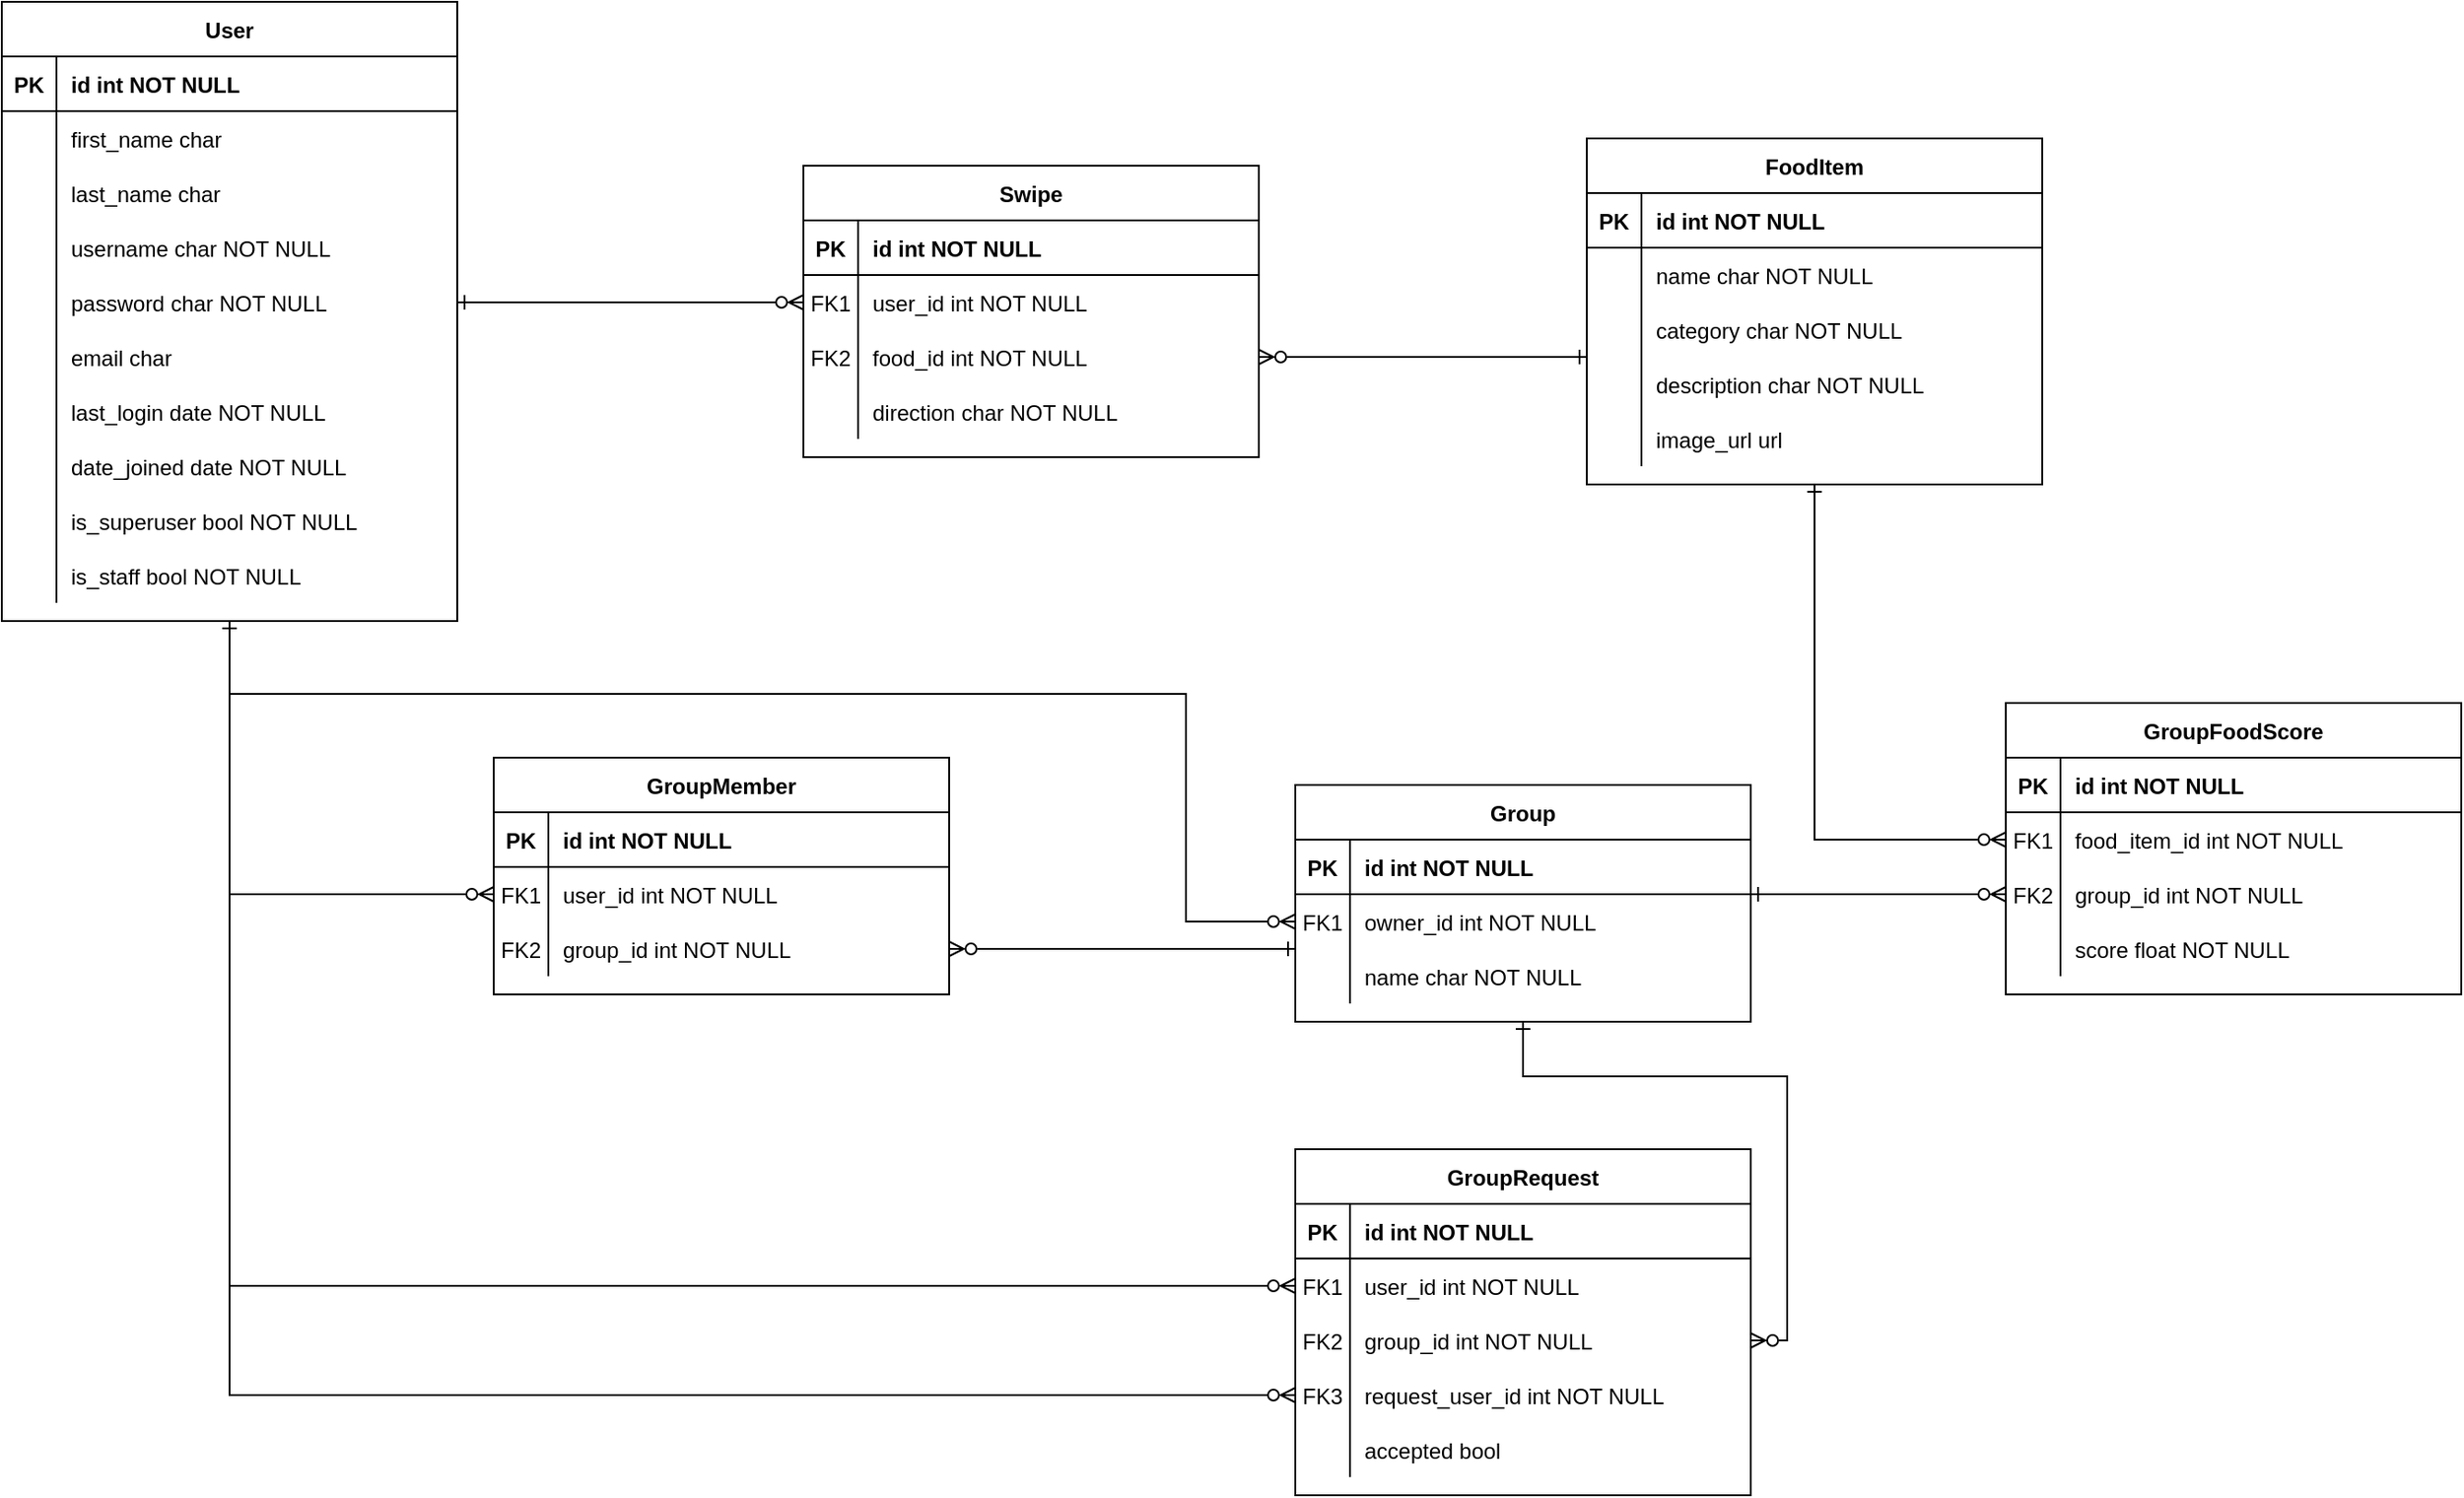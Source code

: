 <mxfile version="26.1.1">
  <diagram id="R2lEEEUBdFMjLlhIrx00" name="Page-1">
    <mxGraphModel dx="1530" dy="930" grid="1" gridSize="10" guides="1" tooltips="1" connect="1" arrows="1" fold="1" page="0" pageScale="1" pageWidth="850" pageHeight="1100" math="0" shadow="0" extFonts="Permanent Marker^https://fonts.googleapis.com/css?family=Permanent+Marker">
      <root>
        <mxCell id="0" />
        <mxCell id="1" parent="0" />
        <mxCell id="mdGpPPyWuQmpUNpo9p77-39" value="User" style="shape=table;startSize=30;container=1;collapsible=1;childLayout=tableLayout;fixedRows=1;rowLines=0;fontStyle=1;align=center;resizeLast=1;movable=1;resizable=1;rotatable=1;deletable=1;editable=1;locked=0;connectable=1;gradientColor=none;" parent="1" vertex="1">
          <mxGeometry x="300" y="380" width="250" height="340" as="geometry">
            <mxRectangle x="300" y="380" width="100" height="30" as="alternateBounds" />
          </mxGeometry>
        </mxCell>
        <mxCell id="mdGpPPyWuQmpUNpo9p77-40" value="" style="shape=partialRectangle;collapsible=0;dropTarget=0;pointerEvents=0;fillColor=none;points=[[0,0.5],[1,0.5]];portConstraint=eastwest;top=0;left=0;right=0;bottom=1;" parent="mdGpPPyWuQmpUNpo9p77-39" vertex="1">
          <mxGeometry y="30" width="250" height="30" as="geometry" />
        </mxCell>
        <mxCell id="mdGpPPyWuQmpUNpo9p77-41" value="PK" style="shape=partialRectangle;overflow=hidden;connectable=0;fillColor=none;top=0;left=0;bottom=0;right=0;fontStyle=1;" parent="mdGpPPyWuQmpUNpo9p77-40" vertex="1">
          <mxGeometry width="30" height="30" as="geometry">
            <mxRectangle width="30" height="30" as="alternateBounds" />
          </mxGeometry>
        </mxCell>
        <mxCell id="mdGpPPyWuQmpUNpo9p77-42" value="id int NOT NULL " style="shape=partialRectangle;overflow=hidden;connectable=0;fillColor=none;top=0;left=0;bottom=0;right=0;align=left;spacingLeft=6;fontStyle=1;" parent="mdGpPPyWuQmpUNpo9p77-40" vertex="1">
          <mxGeometry x="30" width="220" height="30" as="geometry">
            <mxRectangle width="220" height="30" as="alternateBounds" />
          </mxGeometry>
        </mxCell>
        <mxCell id="mdGpPPyWuQmpUNpo9p77-43" value="" style="shape=partialRectangle;collapsible=0;dropTarget=0;pointerEvents=0;fillColor=none;points=[[0,0.5],[1,0.5]];portConstraint=eastwest;top=0;left=0;right=0;bottom=0;" parent="mdGpPPyWuQmpUNpo9p77-39" vertex="1">
          <mxGeometry y="60" width="250" height="30" as="geometry" />
        </mxCell>
        <mxCell id="mdGpPPyWuQmpUNpo9p77-44" value="" style="shape=partialRectangle;overflow=hidden;connectable=0;fillColor=none;top=0;left=0;bottom=0;right=0;" parent="mdGpPPyWuQmpUNpo9p77-43" vertex="1">
          <mxGeometry width="30" height="30" as="geometry">
            <mxRectangle width="30" height="30" as="alternateBounds" />
          </mxGeometry>
        </mxCell>
        <mxCell id="mdGpPPyWuQmpUNpo9p77-45" value="first_name char" style="shape=partialRectangle;overflow=hidden;connectable=0;fillColor=none;top=0;left=0;bottom=0;right=0;align=left;spacingLeft=6;" parent="mdGpPPyWuQmpUNpo9p77-43" vertex="1">
          <mxGeometry x="30" width="220" height="30" as="geometry">
            <mxRectangle width="220" height="30" as="alternateBounds" />
          </mxGeometry>
        </mxCell>
        <mxCell id="mdGpPPyWuQmpUNpo9p77-46" style="shape=partialRectangle;collapsible=0;dropTarget=0;pointerEvents=0;fillColor=none;points=[[0,0.5],[1,0.5]];portConstraint=eastwest;top=0;left=0;right=0;bottom=0;" parent="mdGpPPyWuQmpUNpo9p77-39" vertex="1">
          <mxGeometry y="90" width="250" height="30" as="geometry" />
        </mxCell>
        <mxCell id="mdGpPPyWuQmpUNpo9p77-47" style="shape=partialRectangle;overflow=hidden;connectable=0;fillColor=none;top=0;left=0;bottom=0;right=0;" parent="mdGpPPyWuQmpUNpo9p77-46" vertex="1">
          <mxGeometry width="30" height="30" as="geometry">
            <mxRectangle width="30" height="30" as="alternateBounds" />
          </mxGeometry>
        </mxCell>
        <mxCell id="mdGpPPyWuQmpUNpo9p77-48" value="last_name char" style="shape=partialRectangle;overflow=hidden;connectable=0;fillColor=none;top=0;left=0;bottom=0;right=0;align=left;spacingLeft=6;" parent="mdGpPPyWuQmpUNpo9p77-46" vertex="1">
          <mxGeometry x="30" width="220" height="30" as="geometry">
            <mxRectangle width="220" height="30" as="alternateBounds" />
          </mxGeometry>
        </mxCell>
        <mxCell id="mdGpPPyWuQmpUNpo9p77-49" style="shape=partialRectangle;collapsible=0;dropTarget=0;pointerEvents=0;fillColor=none;points=[[0,0.5],[1,0.5]];portConstraint=eastwest;top=0;left=0;right=0;bottom=0;" parent="mdGpPPyWuQmpUNpo9p77-39" vertex="1">
          <mxGeometry y="120" width="250" height="30" as="geometry" />
        </mxCell>
        <mxCell id="mdGpPPyWuQmpUNpo9p77-50" style="shape=partialRectangle;overflow=hidden;connectable=0;fillColor=none;top=0;left=0;bottom=0;right=0;" parent="mdGpPPyWuQmpUNpo9p77-49" vertex="1">
          <mxGeometry width="30" height="30" as="geometry">
            <mxRectangle width="30" height="30" as="alternateBounds" />
          </mxGeometry>
        </mxCell>
        <mxCell id="mdGpPPyWuQmpUNpo9p77-51" value="username char NOT NULL" style="shape=partialRectangle;overflow=hidden;connectable=0;fillColor=none;top=0;left=0;bottom=0;right=0;align=left;spacingLeft=6;" parent="mdGpPPyWuQmpUNpo9p77-49" vertex="1">
          <mxGeometry x="30" width="220" height="30" as="geometry">
            <mxRectangle width="220" height="30" as="alternateBounds" />
          </mxGeometry>
        </mxCell>
        <mxCell id="mdGpPPyWuQmpUNpo9p77-52" style="shape=partialRectangle;collapsible=0;dropTarget=0;pointerEvents=0;fillColor=none;points=[[0,0.5],[1,0.5]];portConstraint=eastwest;top=0;left=0;right=0;bottom=0;" parent="mdGpPPyWuQmpUNpo9p77-39" vertex="1">
          <mxGeometry y="150" width="250" height="30" as="geometry" />
        </mxCell>
        <mxCell id="mdGpPPyWuQmpUNpo9p77-53" style="shape=partialRectangle;overflow=hidden;connectable=0;fillColor=none;top=0;left=0;bottom=0;right=0;" parent="mdGpPPyWuQmpUNpo9p77-52" vertex="1">
          <mxGeometry width="30" height="30" as="geometry">
            <mxRectangle width="30" height="30" as="alternateBounds" />
          </mxGeometry>
        </mxCell>
        <mxCell id="mdGpPPyWuQmpUNpo9p77-54" value="password char NOT NULL" style="shape=partialRectangle;overflow=hidden;connectable=0;fillColor=none;top=0;left=0;bottom=0;right=0;align=left;spacingLeft=6;" parent="mdGpPPyWuQmpUNpo9p77-52" vertex="1">
          <mxGeometry x="30" width="220" height="30" as="geometry">
            <mxRectangle width="220" height="30" as="alternateBounds" />
          </mxGeometry>
        </mxCell>
        <mxCell id="mdGpPPyWuQmpUNpo9p77-55" style="shape=partialRectangle;collapsible=0;dropTarget=0;pointerEvents=0;fillColor=none;points=[[0,0.5],[1,0.5]];portConstraint=eastwest;top=0;left=0;right=0;bottom=0;" parent="mdGpPPyWuQmpUNpo9p77-39" vertex="1">
          <mxGeometry y="180" width="250" height="30" as="geometry" />
        </mxCell>
        <mxCell id="mdGpPPyWuQmpUNpo9p77-56" style="shape=partialRectangle;overflow=hidden;connectable=0;fillColor=none;top=0;left=0;bottom=0;right=0;" parent="mdGpPPyWuQmpUNpo9p77-55" vertex="1">
          <mxGeometry width="30" height="30" as="geometry">
            <mxRectangle width="30" height="30" as="alternateBounds" />
          </mxGeometry>
        </mxCell>
        <mxCell id="mdGpPPyWuQmpUNpo9p77-57" value="email char" style="shape=partialRectangle;overflow=hidden;connectable=0;fillColor=none;top=0;left=0;bottom=0;right=0;align=left;spacingLeft=6;" parent="mdGpPPyWuQmpUNpo9p77-55" vertex="1">
          <mxGeometry x="30" width="220" height="30" as="geometry">
            <mxRectangle width="220" height="30" as="alternateBounds" />
          </mxGeometry>
        </mxCell>
        <mxCell id="mdGpPPyWuQmpUNpo9p77-58" style="shape=partialRectangle;collapsible=0;dropTarget=0;pointerEvents=0;fillColor=none;points=[[0,0.5],[1,0.5]];portConstraint=eastwest;top=0;left=0;right=0;bottom=0;" parent="mdGpPPyWuQmpUNpo9p77-39" vertex="1">
          <mxGeometry y="210" width="250" height="30" as="geometry" />
        </mxCell>
        <mxCell id="mdGpPPyWuQmpUNpo9p77-59" style="shape=partialRectangle;overflow=hidden;connectable=0;fillColor=none;top=0;left=0;bottom=0;right=0;" parent="mdGpPPyWuQmpUNpo9p77-58" vertex="1">
          <mxGeometry width="30" height="30" as="geometry">
            <mxRectangle width="30" height="30" as="alternateBounds" />
          </mxGeometry>
        </mxCell>
        <mxCell id="mdGpPPyWuQmpUNpo9p77-60" value="last_login date NOT NULL" style="shape=partialRectangle;overflow=hidden;connectable=0;fillColor=none;top=0;left=0;bottom=0;right=0;align=left;spacingLeft=6;" parent="mdGpPPyWuQmpUNpo9p77-58" vertex="1">
          <mxGeometry x="30" width="220" height="30" as="geometry">
            <mxRectangle width="220" height="30" as="alternateBounds" />
          </mxGeometry>
        </mxCell>
        <mxCell id="mdGpPPyWuQmpUNpo9p77-61" style="shape=partialRectangle;collapsible=0;dropTarget=0;pointerEvents=0;fillColor=none;points=[[0,0.5],[1,0.5]];portConstraint=eastwest;top=0;left=0;right=0;bottom=0;" parent="mdGpPPyWuQmpUNpo9p77-39" vertex="1">
          <mxGeometry y="240" width="250" height="30" as="geometry" />
        </mxCell>
        <mxCell id="mdGpPPyWuQmpUNpo9p77-62" style="shape=partialRectangle;overflow=hidden;connectable=0;fillColor=none;top=0;left=0;bottom=0;right=0;" parent="mdGpPPyWuQmpUNpo9p77-61" vertex="1">
          <mxGeometry width="30" height="30" as="geometry">
            <mxRectangle width="30" height="30" as="alternateBounds" />
          </mxGeometry>
        </mxCell>
        <mxCell id="mdGpPPyWuQmpUNpo9p77-63" value="date_joined date NOT NULL" style="shape=partialRectangle;overflow=hidden;connectable=0;fillColor=none;top=0;left=0;bottom=0;right=0;align=left;spacingLeft=6;" parent="mdGpPPyWuQmpUNpo9p77-61" vertex="1">
          <mxGeometry x="30" width="220" height="30" as="geometry">
            <mxRectangle width="220" height="30" as="alternateBounds" />
          </mxGeometry>
        </mxCell>
        <mxCell id="mdGpPPyWuQmpUNpo9p77-64" style="shape=partialRectangle;collapsible=0;dropTarget=0;pointerEvents=0;fillColor=none;points=[[0,0.5],[1,0.5]];portConstraint=eastwest;top=0;left=0;right=0;bottom=0;" parent="mdGpPPyWuQmpUNpo9p77-39" vertex="1">
          <mxGeometry y="270" width="250" height="30" as="geometry" />
        </mxCell>
        <mxCell id="mdGpPPyWuQmpUNpo9p77-65" style="shape=partialRectangle;overflow=hidden;connectable=0;fillColor=none;top=0;left=0;bottom=0;right=0;" parent="mdGpPPyWuQmpUNpo9p77-64" vertex="1">
          <mxGeometry width="30" height="30" as="geometry">
            <mxRectangle width="30" height="30" as="alternateBounds" />
          </mxGeometry>
        </mxCell>
        <mxCell id="mdGpPPyWuQmpUNpo9p77-66" value="is_superuser bool NOT NULL" style="shape=partialRectangle;overflow=hidden;connectable=0;fillColor=none;top=0;left=0;bottom=0;right=0;align=left;spacingLeft=6;" parent="mdGpPPyWuQmpUNpo9p77-64" vertex="1">
          <mxGeometry x="30" width="220" height="30" as="geometry">
            <mxRectangle width="220" height="30" as="alternateBounds" />
          </mxGeometry>
        </mxCell>
        <mxCell id="mdGpPPyWuQmpUNpo9p77-67" style="shape=partialRectangle;collapsible=0;dropTarget=0;pointerEvents=0;fillColor=none;points=[[0,0.5],[1,0.5]];portConstraint=eastwest;top=0;left=0;right=0;bottom=0;" parent="mdGpPPyWuQmpUNpo9p77-39" vertex="1">
          <mxGeometry y="300" width="250" height="30" as="geometry" />
        </mxCell>
        <mxCell id="mdGpPPyWuQmpUNpo9p77-68" style="shape=partialRectangle;overflow=hidden;connectable=0;fillColor=none;top=0;left=0;bottom=0;right=0;" parent="mdGpPPyWuQmpUNpo9p77-67" vertex="1">
          <mxGeometry width="30" height="30" as="geometry">
            <mxRectangle width="30" height="30" as="alternateBounds" />
          </mxGeometry>
        </mxCell>
        <mxCell id="mdGpPPyWuQmpUNpo9p77-69" value="is_staff bool NOT NULL" style="shape=partialRectangle;overflow=hidden;connectable=0;fillColor=none;top=0;left=0;bottom=0;right=0;align=left;spacingLeft=6;" parent="mdGpPPyWuQmpUNpo9p77-67" vertex="1">
          <mxGeometry x="30" width="220" height="30" as="geometry">
            <mxRectangle width="220" height="30" as="alternateBounds" />
          </mxGeometry>
        </mxCell>
        <mxCell id="mdGpPPyWuQmpUNpo9p77-71" value="FoodItem" style="shape=table;startSize=30;container=1;collapsible=1;childLayout=tableLayout;fixedRows=1;rowLines=0;fontStyle=1;align=center;resizeLast=1;movable=1;resizable=1;rotatable=1;deletable=1;editable=1;locked=0;connectable=1;gradientColor=none;" parent="1" vertex="1">
          <mxGeometry x="1170" y="455" width="250" height="190" as="geometry">
            <mxRectangle x="300" y="380" width="100" height="30" as="alternateBounds" />
          </mxGeometry>
        </mxCell>
        <mxCell id="mdGpPPyWuQmpUNpo9p77-72" value="" style="shape=partialRectangle;collapsible=0;dropTarget=0;pointerEvents=0;fillColor=none;points=[[0,0.5],[1,0.5]];portConstraint=eastwest;top=0;left=0;right=0;bottom=1;" parent="mdGpPPyWuQmpUNpo9p77-71" vertex="1">
          <mxGeometry y="30" width="250" height="30" as="geometry" />
        </mxCell>
        <mxCell id="mdGpPPyWuQmpUNpo9p77-73" value="PK" style="shape=partialRectangle;overflow=hidden;connectable=0;fillColor=none;top=0;left=0;bottom=0;right=0;fontStyle=1;" parent="mdGpPPyWuQmpUNpo9p77-72" vertex="1">
          <mxGeometry width="30" height="30" as="geometry">
            <mxRectangle width="30" height="30" as="alternateBounds" />
          </mxGeometry>
        </mxCell>
        <mxCell id="mdGpPPyWuQmpUNpo9p77-74" value="id int NOT NULL " style="shape=partialRectangle;overflow=hidden;connectable=0;fillColor=none;top=0;left=0;bottom=0;right=0;align=left;spacingLeft=6;fontStyle=1;" parent="mdGpPPyWuQmpUNpo9p77-72" vertex="1">
          <mxGeometry x="30" width="220" height="30" as="geometry">
            <mxRectangle width="220" height="30" as="alternateBounds" />
          </mxGeometry>
        </mxCell>
        <mxCell id="mdGpPPyWuQmpUNpo9p77-75" value="" style="shape=partialRectangle;collapsible=0;dropTarget=0;pointerEvents=0;fillColor=none;points=[[0,0.5],[1,0.5]];portConstraint=eastwest;top=0;left=0;right=0;bottom=0;" parent="mdGpPPyWuQmpUNpo9p77-71" vertex="1">
          <mxGeometry y="60" width="250" height="30" as="geometry" />
        </mxCell>
        <mxCell id="mdGpPPyWuQmpUNpo9p77-76" value="" style="shape=partialRectangle;overflow=hidden;connectable=0;fillColor=none;top=0;left=0;bottom=0;right=0;" parent="mdGpPPyWuQmpUNpo9p77-75" vertex="1">
          <mxGeometry width="30" height="30" as="geometry">
            <mxRectangle width="30" height="30" as="alternateBounds" />
          </mxGeometry>
        </mxCell>
        <mxCell id="mdGpPPyWuQmpUNpo9p77-77" value="name char NOT NULL" style="shape=partialRectangle;overflow=hidden;connectable=0;fillColor=none;top=0;left=0;bottom=0;right=0;align=left;spacingLeft=6;" parent="mdGpPPyWuQmpUNpo9p77-75" vertex="1">
          <mxGeometry x="30" width="220" height="30" as="geometry">
            <mxRectangle width="220" height="30" as="alternateBounds" />
          </mxGeometry>
        </mxCell>
        <mxCell id="mdGpPPyWuQmpUNpo9p77-102" style="shape=partialRectangle;collapsible=0;dropTarget=0;pointerEvents=0;fillColor=none;points=[[0,0.5],[1,0.5]];portConstraint=eastwest;top=0;left=0;right=0;bottom=0;" parent="mdGpPPyWuQmpUNpo9p77-71" vertex="1">
          <mxGeometry y="90" width="250" height="30" as="geometry" />
        </mxCell>
        <mxCell id="mdGpPPyWuQmpUNpo9p77-103" style="shape=partialRectangle;overflow=hidden;connectable=0;fillColor=none;top=0;left=0;bottom=0;right=0;" parent="mdGpPPyWuQmpUNpo9p77-102" vertex="1">
          <mxGeometry width="30" height="30" as="geometry">
            <mxRectangle width="30" height="30" as="alternateBounds" />
          </mxGeometry>
        </mxCell>
        <mxCell id="mdGpPPyWuQmpUNpo9p77-104" value="category char NOT NULL" style="shape=partialRectangle;overflow=hidden;connectable=0;fillColor=none;top=0;left=0;bottom=0;right=0;align=left;spacingLeft=6;" parent="mdGpPPyWuQmpUNpo9p77-102" vertex="1">
          <mxGeometry x="30" width="220" height="30" as="geometry">
            <mxRectangle width="220" height="30" as="alternateBounds" />
          </mxGeometry>
        </mxCell>
        <mxCell id="mdGpPPyWuQmpUNpo9p77-105" style="shape=partialRectangle;collapsible=0;dropTarget=0;pointerEvents=0;fillColor=none;points=[[0,0.5],[1,0.5]];portConstraint=eastwest;top=0;left=0;right=0;bottom=0;" parent="mdGpPPyWuQmpUNpo9p77-71" vertex="1">
          <mxGeometry y="120" width="250" height="30" as="geometry" />
        </mxCell>
        <mxCell id="mdGpPPyWuQmpUNpo9p77-106" style="shape=partialRectangle;overflow=hidden;connectable=0;fillColor=none;top=0;left=0;bottom=0;right=0;" parent="mdGpPPyWuQmpUNpo9p77-105" vertex="1">
          <mxGeometry width="30" height="30" as="geometry">
            <mxRectangle width="30" height="30" as="alternateBounds" />
          </mxGeometry>
        </mxCell>
        <mxCell id="mdGpPPyWuQmpUNpo9p77-107" value="description char NOT NULL" style="shape=partialRectangle;overflow=hidden;connectable=0;fillColor=none;top=0;left=0;bottom=0;right=0;align=left;spacingLeft=6;" parent="mdGpPPyWuQmpUNpo9p77-105" vertex="1">
          <mxGeometry x="30" width="220" height="30" as="geometry">
            <mxRectangle width="220" height="30" as="alternateBounds" />
          </mxGeometry>
        </mxCell>
        <mxCell id="mdGpPPyWuQmpUNpo9p77-108" style="shape=partialRectangle;collapsible=0;dropTarget=0;pointerEvents=0;fillColor=none;points=[[0,0.5],[1,0.5]];portConstraint=eastwest;top=0;left=0;right=0;bottom=0;" parent="mdGpPPyWuQmpUNpo9p77-71" vertex="1">
          <mxGeometry y="150" width="250" height="30" as="geometry" />
        </mxCell>
        <mxCell id="mdGpPPyWuQmpUNpo9p77-109" style="shape=partialRectangle;overflow=hidden;connectable=0;fillColor=none;top=0;left=0;bottom=0;right=0;" parent="mdGpPPyWuQmpUNpo9p77-108" vertex="1">
          <mxGeometry width="30" height="30" as="geometry">
            <mxRectangle width="30" height="30" as="alternateBounds" />
          </mxGeometry>
        </mxCell>
        <mxCell id="mdGpPPyWuQmpUNpo9p77-110" value="image_url url" style="shape=partialRectangle;overflow=hidden;connectable=0;fillColor=none;top=0;left=0;bottom=0;right=0;align=left;spacingLeft=6;" parent="mdGpPPyWuQmpUNpo9p77-108" vertex="1">
          <mxGeometry x="30" width="220" height="30" as="geometry">
            <mxRectangle width="220" height="30" as="alternateBounds" />
          </mxGeometry>
        </mxCell>
        <mxCell id="mdGpPPyWuQmpUNpo9p77-111" value="Swipe" style="shape=table;startSize=30;container=1;collapsible=1;childLayout=tableLayout;fixedRows=1;rowLines=0;fontStyle=1;align=center;resizeLast=1;movable=1;resizable=1;rotatable=1;deletable=1;editable=1;locked=0;connectable=1;gradientColor=none;" parent="1" vertex="1">
          <mxGeometry x="740" y="470" width="250" height="160" as="geometry">
            <mxRectangle x="300" y="380" width="100" height="30" as="alternateBounds" />
          </mxGeometry>
        </mxCell>
        <mxCell id="mdGpPPyWuQmpUNpo9p77-112" value="" style="shape=partialRectangle;collapsible=0;dropTarget=0;pointerEvents=0;fillColor=none;points=[[0,0.5],[1,0.5]];portConstraint=eastwest;top=0;left=0;right=0;bottom=1;" parent="mdGpPPyWuQmpUNpo9p77-111" vertex="1">
          <mxGeometry y="30" width="250" height="30" as="geometry" />
        </mxCell>
        <mxCell id="mdGpPPyWuQmpUNpo9p77-113" value="PK" style="shape=partialRectangle;overflow=hidden;connectable=0;fillColor=none;top=0;left=0;bottom=0;right=0;fontStyle=1;" parent="mdGpPPyWuQmpUNpo9p77-112" vertex="1">
          <mxGeometry width="30" height="30" as="geometry">
            <mxRectangle width="30" height="30" as="alternateBounds" />
          </mxGeometry>
        </mxCell>
        <mxCell id="mdGpPPyWuQmpUNpo9p77-114" value="id int NOT NULL " style="shape=partialRectangle;overflow=hidden;connectable=0;fillColor=none;top=0;left=0;bottom=0;right=0;align=left;spacingLeft=6;fontStyle=1;" parent="mdGpPPyWuQmpUNpo9p77-112" vertex="1">
          <mxGeometry x="30" width="220" height="30" as="geometry">
            <mxRectangle width="220" height="30" as="alternateBounds" />
          </mxGeometry>
        </mxCell>
        <mxCell id="mdGpPPyWuQmpUNpo9p77-115" value="" style="shape=partialRectangle;collapsible=0;dropTarget=0;pointerEvents=0;fillColor=none;points=[[0,0.5],[1,0.5]];portConstraint=eastwest;top=0;left=0;right=0;bottom=0;" parent="mdGpPPyWuQmpUNpo9p77-111" vertex="1">
          <mxGeometry y="60" width="250" height="30" as="geometry" />
        </mxCell>
        <mxCell id="mdGpPPyWuQmpUNpo9p77-116" value="FK1" style="shape=partialRectangle;overflow=hidden;connectable=0;fillColor=none;top=0;left=0;bottom=0;right=0;" parent="mdGpPPyWuQmpUNpo9p77-115" vertex="1">
          <mxGeometry width="30" height="30" as="geometry">
            <mxRectangle width="30" height="30" as="alternateBounds" />
          </mxGeometry>
        </mxCell>
        <mxCell id="mdGpPPyWuQmpUNpo9p77-117" value="user_id int NOT NULL" style="shape=partialRectangle;overflow=hidden;connectable=0;fillColor=none;top=0;left=0;bottom=0;right=0;align=left;spacingLeft=6;" parent="mdGpPPyWuQmpUNpo9p77-115" vertex="1">
          <mxGeometry x="30" width="220" height="30" as="geometry">
            <mxRectangle width="220" height="30" as="alternateBounds" />
          </mxGeometry>
        </mxCell>
        <mxCell id="mdGpPPyWuQmpUNpo9p77-118" style="shape=partialRectangle;collapsible=0;dropTarget=0;pointerEvents=0;fillColor=none;points=[[0,0.5],[1,0.5]];portConstraint=eastwest;top=0;left=0;right=0;bottom=0;" parent="mdGpPPyWuQmpUNpo9p77-111" vertex="1">
          <mxGeometry y="90" width="250" height="30" as="geometry" />
        </mxCell>
        <mxCell id="mdGpPPyWuQmpUNpo9p77-119" value="FK2" style="shape=partialRectangle;overflow=hidden;connectable=0;fillColor=none;top=0;left=0;bottom=0;right=0;" parent="mdGpPPyWuQmpUNpo9p77-118" vertex="1">
          <mxGeometry width="30" height="30" as="geometry">
            <mxRectangle width="30" height="30" as="alternateBounds" />
          </mxGeometry>
        </mxCell>
        <mxCell id="mdGpPPyWuQmpUNpo9p77-120" value="food_id int NOT NULL" style="shape=partialRectangle;overflow=hidden;connectable=0;fillColor=none;top=0;left=0;bottom=0;right=0;align=left;spacingLeft=6;" parent="mdGpPPyWuQmpUNpo9p77-118" vertex="1">
          <mxGeometry x="30" width="220" height="30" as="geometry">
            <mxRectangle width="220" height="30" as="alternateBounds" />
          </mxGeometry>
        </mxCell>
        <mxCell id="mdGpPPyWuQmpUNpo9p77-121" style="shape=partialRectangle;collapsible=0;dropTarget=0;pointerEvents=0;fillColor=none;points=[[0,0.5],[1,0.5]];portConstraint=eastwest;top=0;left=0;right=0;bottom=0;" parent="mdGpPPyWuQmpUNpo9p77-111" vertex="1">
          <mxGeometry y="120" width="250" height="30" as="geometry" />
        </mxCell>
        <mxCell id="mdGpPPyWuQmpUNpo9p77-122" style="shape=partialRectangle;overflow=hidden;connectable=0;fillColor=none;top=0;left=0;bottom=0;right=0;" parent="mdGpPPyWuQmpUNpo9p77-121" vertex="1">
          <mxGeometry width="30" height="30" as="geometry">
            <mxRectangle width="30" height="30" as="alternateBounds" />
          </mxGeometry>
        </mxCell>
        <mxCell id="mdGpPPyWuQmpUNpo9p77-123" value="direction char NOT NULL" style="shape=partialRectangle;overflow=hidden;connectable=0;fillColor=none;top=0;left=0;bottom=0;right=0;align=left;spacingLeft=6;" parent="mdGpPPyWuQmpUNpo9p77-121" vertex="1">
          <mxGeometry x="30" width="220" height="30" as="geometry">
            <mxRectangle width="220" height="30" as="alternateBounds" />
          </mxGeometry>
        </mxCell>
        <mxCell id="mdGpPPyWuQmpUNpo9p77-128" style="edgeStyle=orthogonalEdgeStyle;rounded=0;orthogonalLoop=1;jettySize=auto;html=1;exitX=1;exitY=0.5;exitDx=0;exitDy=0;endArrow=ERone;endFill=0;startArrow=ERzeroToMany;startFill=0;" parent="1" source="mdGpPPyWuQmpUNpo9p77-118" target="mdGpPPyWuQmpUNpo9p77-71" edge="1">
          <mxGeometry relative="1" as="geometry">
            <Array as="points">
              <mxPoint x="1170" y="575" />
              <mxPoint x="1170" y="575" />
            </Array>
          </mxGeometry>
        </mxCell>
        <mxCell id="mdGpPPyWuQmpUNpo9p77-130" style="edgeStyle=orthogonalEdgeStyle;rounded=0;orthogonalLoop=1;jettySize=auto;html=1;exitX=0;exitY=0.5;exitDx=0;exitDy=0;startArrow=ERzeroToMany;startFill=0;endArrow=ERone;endFill=0;" parent="1" source="mdGpPPyWuQmpUNpo9p77-115" target="mdGpPPyWuQmpUNpo9p77-39" edge="1">
          <mxGeometry relative="1" as="geometry">
            <Array as="points">
              <mxPoint x="660" y="545" />
              <mxPoint x="660" y="545" />
            </Array>
          </mxGeometry>
        </mxCell>
        <mxCell id="mdGpPPyWuQmpUNpo9p77-131" value="Group" style="shape=table;startSize=30;container=1;collapsible=1;childLayout=tableLayout;fixedRows=1;rowLines=0;fontStyle=1;align=center;resizeLast=1;movable=1;resizable=1;rotatable=1;deletable=1;editable=1;locked=0;connectable=1;gradientColor=none;" parent="1" vertex="1">
          <mxGeometry x="1010" y="810" width="250" height="130" as="geometry">
            <mxRectangle x="300" y="380" width="100" height="30" as="alternateBounds" />
          </mxGeometry>
        </mxCell>
        <mxCell id="mdGpPPyWuQmpUNpo9p77-132" value="" style="shape=partialRectangle;collapsible=0;dropTarget=0;pointerEvents=0;fillColor=none;points=[[0,0.5],[1,0.5]];portConstraint=eastwest;top=0;left=0;right=0;bottom=1;" parent="mdGpPPyWuQmpUNpo9p77-131" vertex="1">
          <mxGeometry y="30" width="250" height="30" as="geometry" />
        </mxCell>
        <mxCell id="mdGpPPyWuQmpUNpo9p77-133" value="PK" style="shape=partialRectangle;overflow=hidden;connectable=0;fillColor=none;top=0;left=0;bottom=0;right=0;fontStyle=1;" parent="mdGpPPyWuQmpUNpo9p77-132" vertex="1">
          <mxGeometry width="30" height="30" as="geometry">
            <mxRectangle width="30" height="30" as="alternateBounds" />
          </mxGeometry>
        </mxCell>
        <mxCell id="mdGpPPyWuQmpUNpo9p77-134" value="id int NOT NULL " style="shape=partialRectangle;overflow=hidden;connectable=0;fillColor=none;top=0;left=0;bottom=0;right=0;align=left;spacingLeft=6;fontStyle=1;" parent="mdGpPPyWuQmpUNpo9p77-132" vertex="1">
          <mxGeometry x="30" width="220" height="30" as="geometry">
            <mxRectangle width="220" height="30" as="alternateBounds" />
          </mxGeometry>
        </mxCell>
        <mxCell id="ij7UVyIoSe7wqEyqy8gB-11" style="shape=partialRectangle;collapsible=0;dropTarget=0;pointerEvents=0;fillColor=none;points=[[0,0.5],[1,0.5]];portConstraint=eastwest;top=0;left=0;right=0;bottom=0;" vertex="1" parent="mdGpPPyWuQmpUNpo9p77-131">
          <mxGeometry y="60" width="250" height="30" as="geometry" />
        </mxCell>
        <mxCell id="ij7UVyIoSe7wqEyqy8gB-12" value="FK1" style="shape=partialRectangle;overflow=hidden;connectable=0;fillColor=none;top=0;left=0;bottom=0;right=0;" vertex="1" parent="ij7UVyIoSe7wqEyqy8gB-11">
          <mxGeometry width="30" height="30" as="geometry">
            <mxRectangle width="30" height="30" as="alternateBounds" />
          </mxGeometry>
        </mxCell>
        <mxCell id="ij7UVyIoSe7wqEyqy8gB-13" value="owner_id int NOT NULL" style="shape=partialRectangle;overflow=hidden;connectable=0;fillColor=none;top=0;left=0;bottom=0;right=0;align=left;spacingLeft=6;" vertex="1" parent="ij7UVyIoSe7wqEyqy8gB-11">
          <mxGeometry x="30" width="220" height="30" as="geometry">
            <mxRectangle width="220" height="30" as="alternateBounds" />
          </mxGeometry>
        </mxCell>
        <mxCell id="mdGpPPyWuQmpUNpo9p77-141" style="shape=partialRectangle;collapsible=0;dropTarget=0;pointerEvents=0;fillColor=none;points=[[0,0.5],[1,0.5]];portConstraint=eastwest;top=0;left=0;right=0;bottom=0;" parent="mdGpPPyWuQmpUNpo9p77-131" vertex="1">
          <mxGeometry y="90" width="250" height="30" as="geometry" />
        </mxCell>
        <mxCell id="mdGpPPyWuQmpUNpo9p77-142" style="shape=partialRectangle;overflow=hidden;connectable=0;fillColor=none;top=0;left=0;bottom=0;right=0;" parent="mdGpPPyWuQmpUNpo9p77-141" vertex="1">
          <mxGeometry width="30" height="30" as="geometry">
            <mxRectangle width="30" height="30" as="alternateBounds" />
          </mxGeometry>
        </mxCell>
        <mxCell id="mdGpPPyWuQmpUNpo9p77-143" value="name char NOT NULL" style="shape=partialRectangle;overflow=hidden;connectable=0;fillColor=none;top=0;left=0;bottom=0;right=0;align=left;spacingLeft=6;" parent="mdGpPPyWuQmpUNpo9p77-141" vertex="1">
          <mxGeometry x="30" width="220" height="30" as="geometry">
            <mxRectangle width="220" height="30" as="alternateBounds" />
          </mxGeometry>
        </mxCell>
        <mxCell id="mdGpPPyWuQmpUNpo9p77-144" value="GroupMember" style="shape=table;startSize=30;container=1;collapsible=1;childLayout=tableLayout;fixedRows=1;rowLines=0;fontStyle=1;align=center;resizeLast=1;movable=1;resizable=1;rotatable=1;deletable=1;editable=1;locked=0;connectable=1;gradientColor=none;" parent="1" vertex="1">
          <mxGeometry x="570" y="795" width="250" height="130" as="geometry">
            <mxRectangle x="300" y="380" width="100" height="30" as="alternateBounds" />
          </mxGeometry>
        </mxCell>
        <mxCell id="mdGpPPyWuQmpUNpo9p77-145" value="" style="shape=partialRectangle;collapsible=0;dropTarget=0;pointerEvents=0;fillColor=none;points=[[0,0.5],[1,0.5]];portConstraint=eastwest;top=0;left=0;right=0;bottom=1;" parent="mdGpPPyWuQmpUNpo9p77-144" vertex="1">
          <mxGeometry y="30" width="250" height="30" as="geometry" />
        </mxCell>
        <mxCell id="mdGpPPyWuQmpUNpo9p77-146" value="PK" style="shape=partialRectangle;overflow=hidden;connectable=0;fillColor=none;top=0;left=0;bottom=0;right=0;fontStyle=1;" parent="mdGpPPyWuQmpUNpo9p77-145" vertex="1">
          <mxGeometry width="30" height="30" as="geometry">
            <mxRectangle width="30" height="30" as="alternateBounds" />
          </mxGeometry>
        </mxCell>
        <mxCell id="mdGpPPyWuQmpUNpo9p77-147" value="id int NOT NULL " style="shape=partialRectangle;overflow=hidden;connectable=0;fillColor=none;top=0;left=0;bottom=0;right=0;align=left;spacingLeft=6;fontStyle=1;" parent="mdGpPPyWuQmpUNpo9p77-145" vertex="1">
          <mxGeometry x="30" width="220" height="30" as="geometry">
            <mxRectangle width="220" height="30" as="alternateBounds" />
          </mxGeometry>
        </mxCell>
        <mxCell id="mdGpPPyWuQmpUNpo9p77-148" style="shape=partialRectangle;collapsible=0;dropTarget=0;pointerEvents=0;fillColor=none;points=[[0,0.5],[1,0.5]];portConstraint=eastwest;top=0;left=0;right=0;bottom=0;" parent="mdGpPPyWuQmpUNpo9p77-144" vertex="1">
          <mxGeometry y="60" width="250" height="30" as="geometry" />
        </mxCell>
        <mxCell id="mdGpPPyWuQmpUNpo9p77-149" value="FK1" style="shape=partialRectangle;overflow=hidden;connectable=0;fillColor=none;top=0;left=0;bottom=0;right=0;" parent="mdGpPPyWuQmpUNpo9p77-148" vertex="1">
          <mxGeometry width="30" height="30" as="geometry">
            <mxRectangle width="30" height="30" as="alternateBounds" />
          </mxGeometry>
        </mxCell>
        <mxCell id="mdGpPPyWuQmpUNpo9p77-150" value="user_id int NOT NULL" style="shape=partialRectangle;overflow=hidden;connectable=0;fillColor=none;top=0;left=0;bottom=0;right=0;align=left;spacingLeft=6;" parent="mdGpPPyWuQmpUNpo9p77-148" vertex="1">
          <mxGeometry x="30" width="220" height="30" as="geometry">
            <mxRectangle width="220" height="30" as="alternateBounds" />
          </mxGeometry>
        </mxCell>
        <mxCell id="mdGpPPyWuQmpUNpo9p77-151" style="shape=partialRectangle;collapsible=0;dropTarget=0;pointerEvents=0;fillColor=none;points=[[0,0.5],[1,0.5]];portConstraint=eastwest;top=0;left=0;right=0;bottom=0;" parent="mdGpPPyWuQmpUNpo9p77-144" vertex="1">
          <mxGeometry y="90" width="250" height="30" as="geometry" />
        </mxCell>
        <mxCell id="mdGpPPyWuQmpUNpo9p77-152" value="FK2" style="shape=partialRectangle;overflow=hidden;connectable=0;fillColor=none;top=0;left=0;bottom=0;right=0;" parent="mdGpPPyWuQmpUNpo9p77-151" vertex="1">
          <mxGeometry width="30" height="30" as="geometry">
            <mxRectangle width="30" height="30" as="alternateBounds" />
          </mxGeometry>
        </mxCell>
        <mxCell id="mdGpPPyWuQmpUNpo9p77-153" value="group_id int NOT NULL" style="shape=partialRectangle;overflow=hidden;connectable=0;fillColor=none;top=0;left=0;bottom=0;right=0;align=left;spacingLeft=6;" parent="mdGpPPyWuQmpUNpo9p77-151" vertex="1">
          <mxGeometry x="30" width="220" height="30" as="geometry">
            <mxRectangle width="220" height="30" as="alternateBounds" />
          </mxGeometry>
        </mxCell>
        <mxCell id="mdGpPPyWuQmpUNpo9p77-154" style="edgeStyle=orthogonalEdgeStyle;rounded=0;orthogonalLoop=1;jettySize=auto;html=1;exitX=0;exitY=0.5;exitDx=0;exitDy=0;startArrow=ERzeroToMany;startFill=0;endArrow=ERone;endFill=0;" parent="1" source="mdGpPPyWuQmpUNpo9p77-148" target="mdGpPPyWuQmpUNpo9p77-39" edge="1">
          <mxGeometry relative="1" as="geometry" />
        </mxCell>
        <mxCell id="mdGpPPyWuQmpUNpo9p77-155" style="edgeStyle=orthogonalEdgeStyle;rounded=0;orthogonalLoop=1;jettySize=auto;html=1;exitX=1;exitY=0.5;exitDx=0;exitDy=0;startArrow=ERzeroToMany;startFill=0;endArrow=ERone;endFill=0;" parent="1" source="mdGpPPyWuQmpUNpo9p77-151" target="mdGpPPyWuQmpUNpo9p77-131" edge="1">
          <mxGeometry relative="1" as="geometry">
            <Array as="points">
              <mxPoint x="920" y="900" />
              <mxPoint x="920" y="900" />
            </Array>
          </mxGeometry>
        </mxCell>
        <mxCell id="mdGpPPyWuQmpUNpo9p77-156" value="GroupFoodScore" style="shape=table;startSize=30;container=1;collapsible=1;childLayout=tableLayout;fixedRows=1;rowLines=0;fontStyle=1;align=center;resizeLast=1;movable=1;resizable=1;rotatable=1;deletable=1;editable=1;locked=0;connectable=1;gradientColor=none;" parent="1" vertex="1">
          <mxGeometry x="1400" y="765" width="250" height="160" as="geometry">
            <mxRectangle x="300" y="380" width="100" height="30" as="alternateBounds" />
          </mxGeometry>
        </mxCell>
        <mxCell id="mdGpPPyWuQmpUNpo9p77-157" value="" style="shape=partialRectangle;collapsible=0;dropTarget=0;pointerEvents=0;fillColor=none;points=[[0,0.5],[1,0.5]];portConstraint=eastwest;top=0;left=0;right=0;bottom=1;" parent="mdGpPPyWuQmpUNpo9p77-156" vertex="1">
          <mxGeometry y="30" width="250" height="30" as="geometry" />
        </mxCell>
        <mxCell id="mdGpPPyWuQmpUNpo9p77-158" value="PK" style="shape=partialRectangle;overflow=hidden;connectable=0;fillColor=none;top=0;left=0;bottom=0;right=0;fontStyle=1;" parent="mdGpPPyWuQmpUNpo9p77-157" vertex="1">
          <mxGeometry width="30" height="30" as="geometry">
            <mxRectangle width="30" height="30" as="alternateBounds" />
          </mxGeometry>
        </mxCell>
        <mxCell id="mdGpPPyWuQmpUNpo9p77-159" value="id int NOT NULL " style="shape=partialRectangle;overflow=hidden;connectable=0;fillColor=none;top=0;left=0;bottom=0;right=0;align=left;spacingLeft=6;fontStyle=1;" parent="mdGpPPyWuQmpUNpo9p77-157" vertex="1">
          <mxGeometry x="30" width="220" height="30" as="geometry">
            <mxRectangle width="220" height="30" as="alternateBounds" />
          </mxGeometry>
        </mxCell>
        <mxCell id="mdGpPPyWuQmpUNpo9p77-160" style="shape=partialRectangle;collapsible=0;dropTarget=0;pointerEvents=0;fillColor=none;points=[[0,0.5],[1,0.5]];portConstraint=eastwest;top=0;left=0;right=0;bottom=0;" parent="mdGpPPyWuQmpUNpo9p77-156" vertex="1">
          <mxGeometry y="60" width="250" height="30" as="geometry" />
        </mxCell>
        <mxCell id="mdGpPPyWuQmpUNpo9p77-161" value="FK1" style="shape=partialRectangle;overflow=hidden;connectable=0;fillColor=none;top=0;left=0;bottom=0;right=0;" parent="mdGpPPyWuQmpUNpo9p77-160" vertex="1">
          <mxGeometry width="30" height="30" as="geometry">
            <mxRectangle width="30" height="30" as="alternateBounds" />
          </mxGeometry>
        </mxCell>
        <mxCell id="mdGpPPyWuQmpUNpo9p77-162" value="food_item_id int NOT NULL" style="shape=partialRectangle;overflow=hidden;connectable=0;fillColor=none;top=0;left=0;bottom=0;right=0;align=left;spacingLeft=6;" parent="mdGpPPyWuQmpUNpo9p77-160" vertex="1">
          <mxGeometry x="30" width="220" height="30" as="geometry">
            <mxRectangle width="220" height="30" as="alternateBounds" />
          </mxGeometry>
        </mxCell>
        <mxCell id="mdGpPPyWuQmpUNpo9p77-163" style="shape=partialRectangle;collapsible=0;dropTarget=0;pointerEvents=0;fillColor=none;points=[[0,0.5],[1,0.5]];portConstraint=eastwest;top=0;left=0;right=0;bottom=0;" parent="mdGpPPyWuQmpUNpo9p77-156" vertex="1">
          <mxGeometry y="90" width="250" height="30" as="geometry" />
        </mxCell>
        <mxCell id="mdGpPPyWuQmpUNpo9p77-164" value="FK2" style="shape=partialRectangle;overflow=hidden;connectable=0;fillColor=none;top=0;left=0;bottom=0;right=0;" parent="mdGpPPyWuQmpUNpo9p77-163" vertex="1">
          <mxGeometry width="30" height="30" as="geometry">
            <mxRectangle width="30" height="30" as="alternateBounds" />
          </mxGeometry>
        </mxCell>
        <mxCell id="mdGpPPyWuQmpUNpo9p77-165" value="group_id int NOT NULL" style="shape=partialRectangle;overflow=hidden;connectable=0;fillColor=none;top=0;left=0;bottom=0;right=0;align=left;spacingLeft=6;" parent="mdGpPPyWuQmpUNpo9p77-163" vertex="1">
          <mxGeometry x="30" width="220" height="30" as="geometry">
            <mxRectangle width="220" height="30" as="alternateBounds" />
          </mxGeometry>
        </mxCell>
        <mxCell id="mdGpPPyWuQmpUNpo9p77-166" style="shape=partialRectangle;collapsible=0;dropTarget=0;pointerEvents=0;fillColor=none;points=[[0,0.5],[1,0.5]];portConstraint=eastwest;top=0;left=0;right=0;bottom=0;" parent="mdGpPPyWuQmpUNpo9p77-156" vertex="1">
          <mxGeometry y="120" width="250" height="30" as="geometry" />
        </mxCell>
        <mxCell id="mdGpPPyWuQmpUNpo9p77-167" style="shape=partialRectangle;overflow=hidden;connectable=0;fillColor=none;top=0;left=0;bottom=0;right=0;" parent="mdGpPPyWuQmpUNpo9p77-166" vertex="1">
          <mxGeometry width="30" height="30" as="geometry">
            <mxRectangle width="30" height="30" as="alternateBounds" />
          </mxGeometry>
        </mxCell>
        <mxCell id="mdGpPPyWuQmpUNpo9p77-168" value="score float NOT NULL" style="shape=partialRectangle;overflow=hidden;connectable=0;fillColor=none;top=0;left=0;bottom=0;right=0;align=left;spacingLeft=6;" parent="mdGpPPyWuQmpUNpo9p77-166" vertex="1">
          <mxGeometry x="30" width="220" height="30" as="geometry">
            <mxRectangle width="220" height="30" as="alternateBounds" />
          </mxGeometry>
        </mxCell>
        <mxCell id="mdGpPPyWuQmpUNpo9p77-169" style="edgeStyle=orthogonalEdgeStyle;rounded=0;orthogonalLoop=1;jettySize=auto;html=1;exitX=0;exitY=0.5;exitDx=0;exitDy=0;startArrow=ERzeroToMany;startFill=0;endArrow=ERone;endFill=0;" parent="1" source="mdGpPPyWuQmpUNpo9p77-160" target="mdGpPPyWuQmpUNpo9p77-71" edge="1">
          <mxGeometry relative="1" as="geometry" />
        </mxCell>
        <mxCell id="mdGpPPyWuQmpUNpo9p77-170" style="edgeStyle=orthogonalEdgeStyle;rounded=0;orthogonalLoop=1;jettySize=auto;html=1;exitX=0;exitY=0.5;exitDx=0;exitDy=0;startArrow=ERzeroToMany;startFill=0;endArrow=ERone;endFill=0;" parent="1" source="mdGpPPyWuQmpUNpo9p77-163" target="mdGpPPyWuQmpUNpo9p77-131" edge="1">
          <mxGeometry relative="1" as="geometry">
            <Array as="points">
              <mxPoint x="1300" y="870" />
              <mxPoint x="1300" y="870" />
            </Array>
          </mxGeometry>
        </mxCell>
        <mxCell id="ij7UVyIoSe7wqEyqy8gB-1" value="GroupRequest" style="shape=table;startSize=30;container=1;collapsible=1;childLayout=tableLayout;fixedRows=1;rowLines=0;fontStyle=1;align=center;resizeLast=1;movable=1;resizable=1;rotatable=1;deletable=1;editable=1;locked=0;connectable=1;gradientColor=none;" vertex="1" parent="1">
          <mxGeometry x="1010" y="1010" width="250" height="190" as="geometry">
            <mxRectangle x="300" y="380" width="100" height="30" as="alternateBounds" />
          </mxGeometry>
        </mxCell>
        <mxCell id="ij7UVyIoSe7wqEyqy8gB-2" value="" style="shape=partialRectangle;collapsible=0;dropTarget=0;pointerEvents=0;fillColor=none;points=[[0,0.5],[1,0.5]];portConstraint=eastwest;top=0;left=0;right=0;bottom=1;" vertex="1" parent="ij7UVyIoSe7wqEyqy8gB-1">
          <mxGeometry y="30" width="250" height="30" as="geometry" />
        </mxCell>
        <mxCell id="ij7UVyIoSe7wqEyqy8gB-3" value="PK" style="shape=partialRectangle;overflow=hidden;connectable=0;fillColor=none;top=0;left=0;bottom=0;right=0;fontStyle=1;" vertex="1" parent="ij7UVyIoSe7wqEyqy8gB-2">
          <mxGeometry width="30" height="30" as="geometry">
            <mxRectangle width="30" height="30" as="alternateBounds" />
          </mxGeometry>
        </mxCell>
        <mxCell id="ij7UVyIoSe7wqEyqy8gB-4" value="id int NOT NULL " style="shape=partialRectangle;overflow=hidden;connectable=0;fillColor=none;top=0;left=0;bottom=0;right=0;align=left;spacingLeft=6;fontStyle=1;" vertex="1" parent="ij7UVyIoSe7wqEyqy8gB-2">
          <mxGeometry x="30" width="220" height="30" as="geometry">
            <mxRectangle width="220" height="30" as="alternateBounds" />
          </mxGeometry>
        </mxCell>
        <mxCell id="ij7UVyIoSe7wqEyqy8gB-5" style="shape=partialRectangle;collapsible=0;dropTarget=0;pointerEvents=0;fillColor=none;points=[[0,0.5],[1,0.5]];portConstraint=eastwest;top=0;left=0;right=0;bottom=0;" vertex="1" parent="ij7UVyIoSe7wqEyqy8gB-1">
          <mxGeometry y="60" width="250" height="30" as="geometry" />
        </mxCell>
        <mxCell id="ij7UVyIoSe7wqEyqy8gB-6" value="FK1" style="shape=partialRectangle;overflow=hidden;connectable=0;fillColor=none;top=0;left=0;bottom=0;right=0;" vertex="1" parent="ij7UVyIoSe7wqEyqy8gB-5">
          <mxGeometry width="30" height="30" as="geometry">
            <mxRectangle width="30" height="30" as="alternateBounds" />
          </mxGeometry>
        </mxCell>
        <mxCell id="ij7UVyIoSe7wqEyqy8gB-7" value="user_id int NOT NULL" style="shape=partialRectangle;overflow=hidden;connectable=0;fillColor=none;top=0;left=0;bottom=0;right=0;align=left;spacingLeft=6;" vertex="1" parent="ij7UVyIoSe7wqEyqy8gB-5">
          <mxGeometry x="30" width="220" height="30" as="geometry">
            <mxRectangle width="220" height="30" as="alternateBounds" />
          </mxGeometry>
        </mxCell>
        <mxCell id="ij7UVyIoSe7wqEyqy8gB-8" style="shape=partialRectangle;collapsible=0;dropTarget=0;pointerEvents=0;fillColor=none;points=[[0,0.5],[1,0.5]];portConstraint=eastwest;top=0;left=0;right=0;bottom=0;" vertex="1" parent="ij7UVyIoSe7wqEyqy8gB-1">
          <mxGeometry y="90" width="250" height="30" as="geometry" />
        </mxCell>
        <mxCell id="ij7UVyIoSe7wqEyqy8gB-9" value="FK2" style="shape=partialRectangle;overflow=hidden;connectable=0;fillColor=none;top=0;left=0;bottom=0;right=0;" vertex="1" parent="ij7UVyIoSe7wqEyqy8gB-8">
          <mxGeometry width="30" height="30" as="geometry">
            <mxRectangle width="30" height="30" as="alternateBounds" />
          </mxGeometry>
        </mxCell>
        <mxCell id="ij7UVyIoSe7wqEyqy8gB-10" value="group_id int NOT NULL" style="shape=partialRectangle;overflow=hidden;connectable=0;fillColor=none;top=0;left=0;bottom=0;right=0;align=left;spacingLeft=6;" vertex="1" parent="ij7UVyIoSe7wqEyqy8gB-8">
          <mxGeometry x="30" width="220" height="30" as="geometry">
            <mxRectangle width="220" height="30" as="alternateBounds" />
          </mxGeometry>
        </mxCell>
        <mxCell id="ij7UVyIoSe7wqEyqy8gB-15" style="shape=partialRectangle;collapsible=0;dropTarget=0;pointerEvents=0;fillColor=none;points=[[0,0.5],[1,0.5]];portConstraint=eastwest;top=0;left=0;right=0;bottom=0;" vertex="1" parent="ij7UVyIoSe7wqEyqy8gB-1">
          <mxGeometry y="120" width="250" height="30" as="geometry" />
        </mxCell>
        <mxCell id="ij7UVyIoSe7wqEyqy8gB-16" value="FK3" style="shape=partialRectangle;overflow=hidden;connectable=0;fillColor=none;top=0;left=0;bottom=0;right=0;" vertex="1" parent="ij7UVyIoSe7wqEyqy8gB-15">
          <mxGeometry width="30" height="30" as="geometry">
            <mxRectangle width="30" height="30" as="alternateBounds" />
          </mxGeometry>
        </mxCell>
        <mxCell id="ij7UVyIoSe7wqEyqy8gB-17" value="request_user_id int NOT NULL" style="shape=partialRectangle;overflow=hidden;connectable=0;fillColor=none;top=0;left=0;bottom=0;right=0;align=left;spacingLeft=6;" vertex="1" parent="ij7UVyIoSe7wqEyqy8gB-15">
          <mxGeometry x="30" width="220" height="30" as="geometry">
            <mxRectangle width="220" height="30" as="alternateBounds" />
          </mxGeometry>
        </mxCell>
        <mxCell id="ij7UVyIoSe7wqEyqy8gB-18" style="shape=partialRectangle;collapsible=0;dropTarget=0;pointerEvents=0;fillColor=none;points=[[0,0.5],[1,0.5]];portConstraint=eastwest;top=0;left=0;right=0;bottom=0;" vertex="1" parent="ij7UVyIoSe7wqEyqy8gB-1">
          <mxGeometry y="150" width="250" height="30" as="geometry" />
        </mxCell>
        <mxCell id="ij7UVyIoSe7wqEyqy8gB-19" style="shape=partialRectangle;overflow=hidden;connectable=0;fillColor=none;top=0;left=0;bottom=0;right=0;" vertex="1" parent="ij7UVyIoSe7wqEyqy8gB-18">
          <mxGeometry width="30" height="30" as="geometry">
            <mxRectangle width="30" height="30" as="alternateBounds" />
          </mxGeometry>
        </mxCell>
        <mxCell id="ij7UVyIoSe7wqEyqy8gB-20" value="accepted bool" style="shape=partialRectangle;overflow=hidden;connectable=0;fillColor=none;top=0;left=0;bottom=0;right=0;align=left;spacingLeft=6;" vertex="1" parent="ij7UVyIoSe7wqEyqy8gB-18">
          <mxGeometry x="30" width="220" height="30" as="geometry">
            <mxRectangle width="220" height="30" as="alternateBounds" />
          </mxGeometry>
        </mxCell>
        <mxCell id="ij7UVyIoSe7wqEyqy8gB-14" style="edgeStyle=orthogonalEdgeStyle;rounded=0;orthogonalLoop=1;jettySize=auto;html=1;exitX=0;exitY=0.5;exitDx=0;exitDy=0;startArrow=ERzeroToMany;startFill=0;endArrow=ERone;endFill=0;" edge="1" parent="1" source="ij7UVyIoSe7wqEyqy8gB-11" target="mdGpPPyWuQmpUNpo9p77-39">
          <mxGeometry relative="1" as="geometry">
            <Array as="points">
              <mxPoint x="950" y="885" />
              <mxPoint x="950" y="760" />
              <mxPoint x="425" y="760" />
            </Array>
          </mxGeometry>
        </mxCell>
        <mxCell id="ij7UVyIoSe7wqEyqy8gB-21" style="edgeStyle=orthogonalEdgeStyle;rounded=0;orthogonalLoop=1;jettySize=auto;html=1;exitX=0;exitY=0.5;exitDx=0;exitDy=0;startArrow=ERzeroToMany;startFill=0;endArrow=ERone;endFill=0;" edge="1" parent="1" source="ij7UVyIoSe7wqEyqy8gB-5" target="mdGpPPyWuQmpUNpo9p77-39">
          <mxGeometry relative="1" as="geometry" />
        </mxCell>
        <mxCell id="ij7UVyIoSe7wqEyqy8gB-22" style="edgeStyle=orthogonalEdgeStyle;rounded=0;orthogonalLoop=1;jettySize=auto;html=1;exitX=1;exitY=0.5;exitDx=0;exitDy=0;startArrow=ERzeroToMany;startFill=0;endArrow=ERone;endFill=0;" edge="1" parent="1" source="ij7UVyIoSe7wqEyqy8gB-8" target="mdGpPPyWuQmpUNpo9p77-131">
          <mxGeometry relative="1" as="geometry">
            <Array as="points">
              <mxPoint x="1280" y="1115" />
              <mxPoint x="1280" y="970" />
              <mxPoint x="1135" y="970" />
            </Array>
          </mxGeometry>
        </mxCell>
        <mxCell id="ij7UVyIoSe7wqEyqy8gB-23" style="edgeStyle=orthogonalEdgeStyle;rounded=0;orthogonalLoop=1;jettySize=auto;html=1;exitX=0;exitY=0.5;exitDx=0;exitDy=0;startArrow=ERzeroToMany;startFill=0;endArrow=ERone;endFill=0;" edge="1" parent="1" source="ij7UVyIoSe7wqEyqy8gB-15" target="mdGpPPyWuQmpUNpo9p77-39">
          <mxGeometry relative="1" as="geometry" />
        </mxCell>
      </root>
    </mxGraphModel>
  </diagram>
</mxfile>
